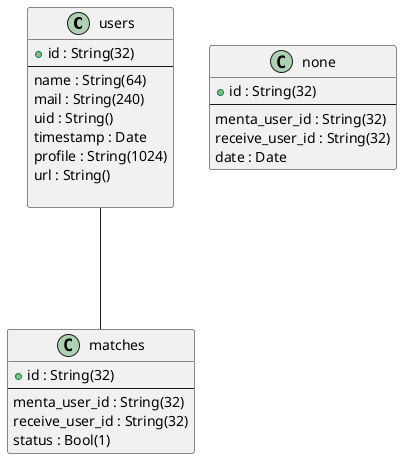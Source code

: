@startuml

class users {
    + id : String(32)
    ---
    name : String(64)
    mail : String(240)
    uid : String()
    timestamp : Date
    profile : String(1024)
    url : String()
    
}


class matches {
    + id : String(32)
    ---
    menta_user_id : String(32)
    receive_user_id : String(32)
    status : Bool(1)
}

class none {
    + id : String(32)
    ---
    menta_user_id : String(32)
    receive_user_id : String(32)
    date : Date
}

' class chat {

' }

users --- matches
@enduml